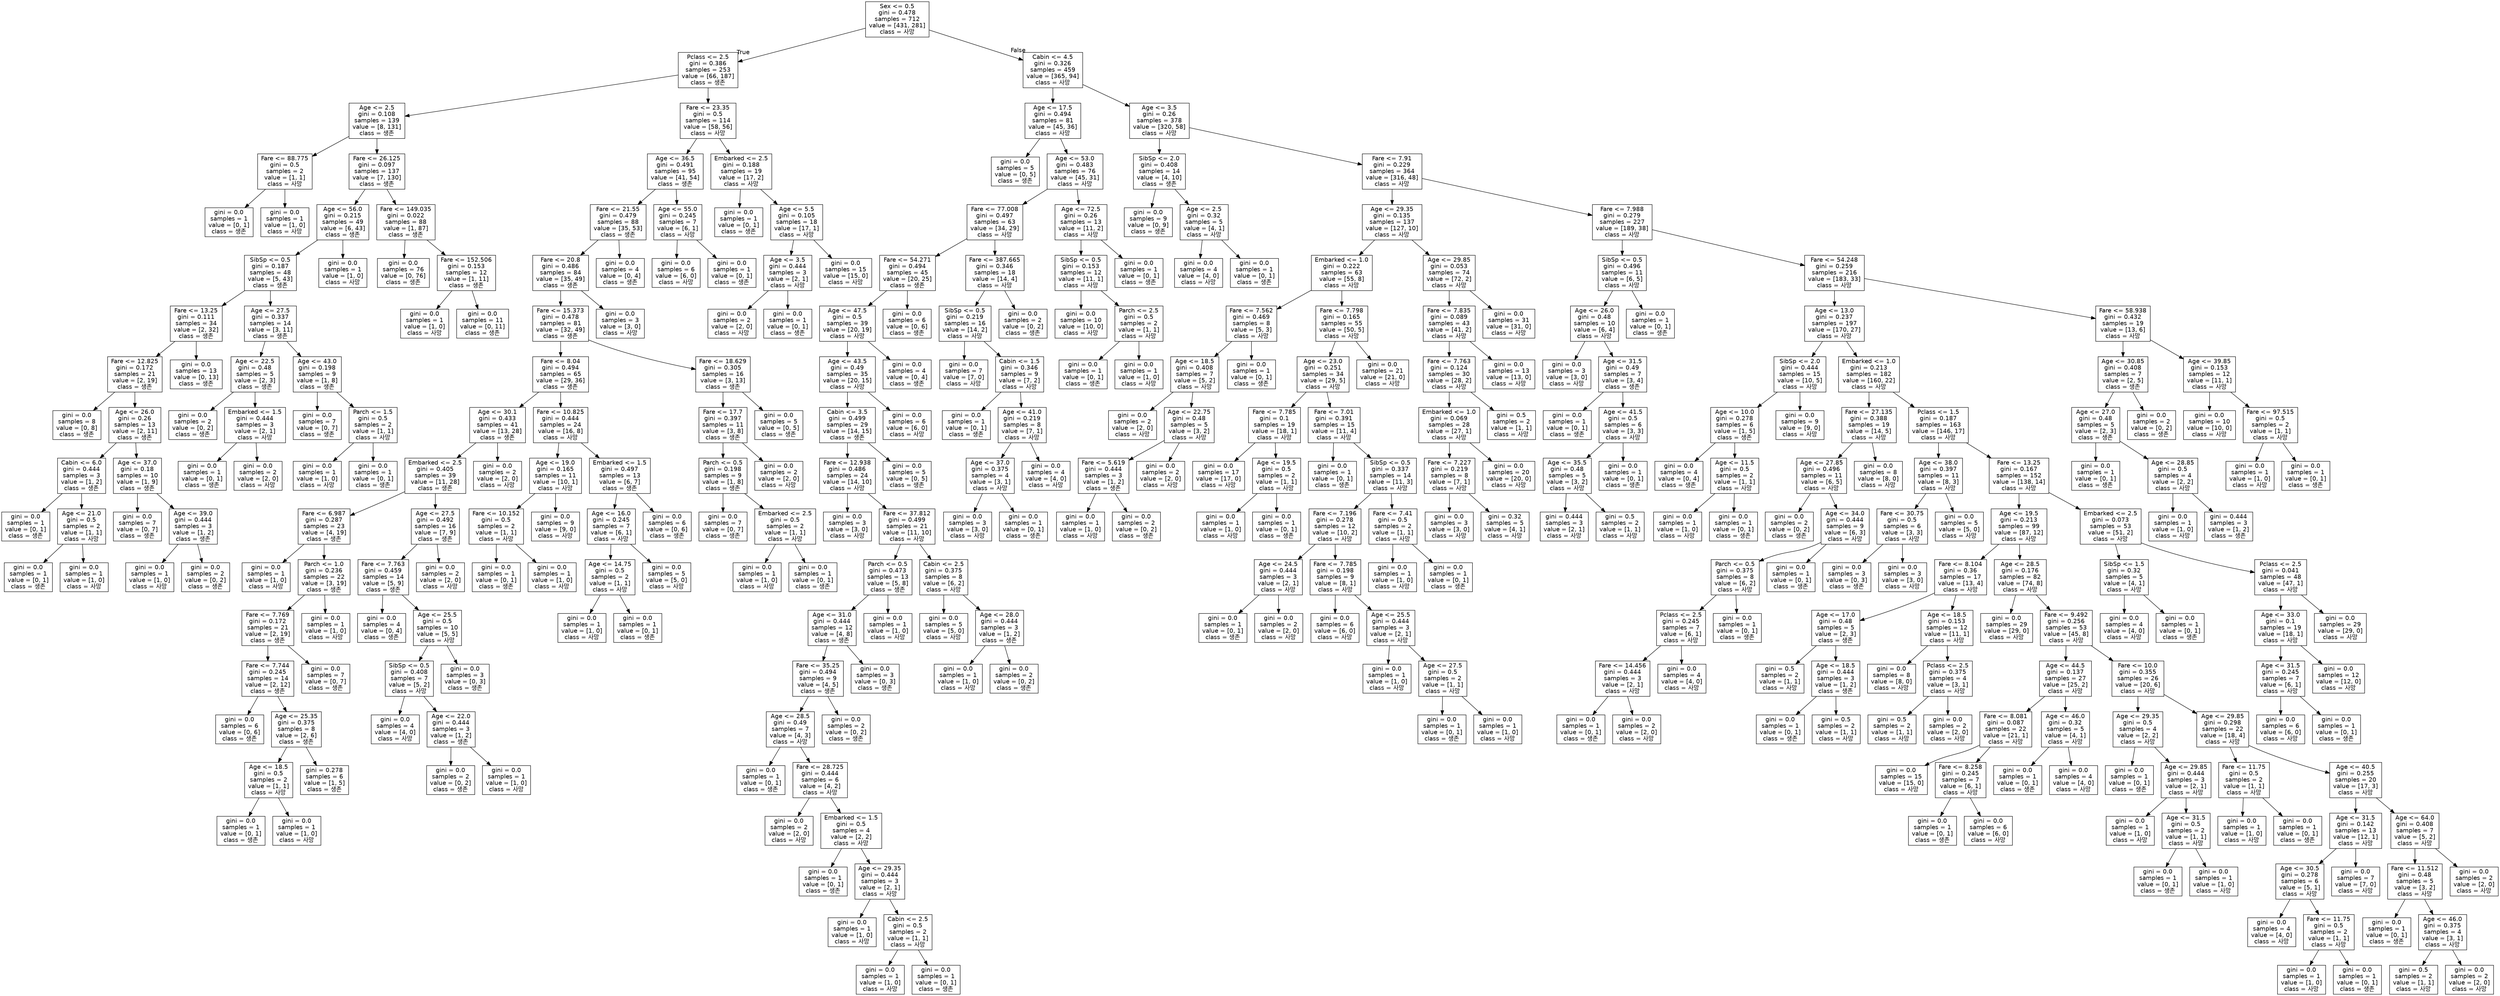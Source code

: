 digraph Tree {
node [shape=box, fontname="helvetica"] ;
edge [fontname="helvetica"] ;
0 [label="Sex <= 0.5\ngini = 0.478\nsamples = 712\nvalue = [431, 281]\nclass = 사망"] ;
1 [label="Pclass <= 2.5\ngini = 0.386\nsamples = 253\nvalue = [66, 187]\nclass = 생존"] ;
0 -> 1 [labeldistance=2.5, labelangle=45, headlabel="True"] ;
2 [label="Age <= 2.5\ngini = 0.108\nsamples = 139\nvalue = [8, 131]\nclass = 생존"] ;
1 -> 2 ;
3 [label="Fare <= 88.775\ngini = 0.5\nsamples = 2\nvalue = [1, 1]\nclass = 사망"] ;
2 -> 3 ;
4 [label="gini = 0.0\nsamples = 1\nvalue = [0, 1]\nclass = 생존"] ;
3 -> 4 ;
5 [label="gini = 0.0\nsamples = 1\nvalue = [1, 0]\nclass = 사망"] ;
3 -> 5 ;
6 [label="Fare <= 26.125\ngini = 0.097\nsamples = 137\nvalue = [7, 130]\nclass = 생존"] ;
2 -> 6 ;
7 [label="Age <= 56.0\ngini = 0.215\nsamples = 49\nvalue = [6, 43]\nclass = 생존"] ;
6 -> 7 ;
8 [label="SibSp <= 0.5\ngini = 0.187\nsamples = 48\nvalue = [5, 43]\nclass = 생존"] ;
7 -> 8 ;
9 [label="Fare <= 13.25\ngini = 0.111\nsamples = 34\nvalue = [2, 32]\nclass = 생존"] ;
8 -> 9 ;
10 [label="Fare <= 12.825\ngini = 0.172\nsamples = 21\nvalue = [2, 19]\nclass = 생존"] ;
9 -> 10 ;
11 [label="gini = 0.0\nsamples = 8\nvalue = [0, 8]\nclass = 생존"] ;
10 -> 11 ;
12 [label="Age <= 26.0\ngini = 0.26\nsamples = 13\nvalue = [2, 11]\nclass = 생존"] ;
10 -> 12 ;
13 [label="Cabin <= 6.0\ngini = 0.444\nsamples = 3\nvalue = [1, 2]\nclass = 생존"] ;
12 -> 13 ;
14 [label="gini = 0.0\nsamples = 1\nvalue = [0, 1]\nclass = 생존"] ;
13 -> 14 ;
15 [label="Age <= 21.0\ngini = 0.5\nsamples = 2\nvalue = [1, 1]\nclass = 사망"] ;
13 -> 15 ;
16 [label="gini = 0.0\nsamples = 1\nvalue = [0, 1]\nclass = 생존"] ;
15 -> 16 ;
17 [label="gini = 0.0\nsamples = 1\nvalue = [1, 0]\nclass = 사망"] ;
15 -> 17 ;
18 [label="Age <= 37.0\ngini = 0.18\nsamples = 10\nvalue = [1, 9]\nclass = 생존"] ;
12 -> 18 ;
19 [label="gini = 0.0\nsamples = 7\nvalue = [0, 7]\nclass = 생존"] ;
18 -> 19 ;
20 [label="Age <= 39.0\ngini = 0.444\nsamples = 3\nvalue = [1, 2]\nclass = 생존"] ;
18 -> 20 ;
21 [label="gini = 0.0\nsamples = 1\nvalue = [1, 0]\nclass = 사망"] ;
20 -> 21 ;
22 [label="gini = 0.0\nsamples = 2\nvalue = [0, 2]\nclass = 생존"] ;
20 -> 22 ;
23 [label="gini = 0.0\nsamples = 13\nvalue = [0, 13]\nclass = 생존"] ;
9 -> 23 ;
24 [label="Age <= 27.5\ngini = 0.337\nsamples = 14\nvalue = [3, 11]\nclass = 생존"] ;
8 -> 24 ;
25 [label="Age <= 22.5\ngini = 0.48\nsamples = 5\nvalue = [2, 3]\nclass = 생존"] ;
24 -> 25 ;
26 [label="gini = 0.0\nsamples = 2\nvalue = [0, 2]\nclass = 생존"] ;
25 -> 26 ;
27 [label="Embarked <= 1.5\ngini = 0.444\nsamples = 3\nvalue = [2, 1]\nclass = 사망"] ;
25 -> 27 ;
28 [label="gini = 0.0\nsamples = 1\nvalue = [0, 1]\nclass = 생존"] ;
27 -> 28 ;
29 [label="gini = 0.0\nsamples = 2\nvalue = [2, 0]\nclass = 사망"] ;
27 -> 29 ;
30 [label="Age <= 43.0\ngini = 0.198\nsamples = 9\nvalue = [1, 8]\nclass = 생존"] ;
24 -> 30 ;
31 [label="gini = 0.0\nsamples = 7\nvalue = [0, 7]\nclass = 생존"] ;
30 -> 31 ;
32 [label="Parch <= 1.5\ngini = 0.5\nsamples = 2\nvalue = [1, 1]\nclass = 사망"] ;
30 -> 32 ;
33 [label="gini = 0.0\nsamples = 1\nvalue = [1, 0]\nclass = 사망"] ;
32 -> 33 ;
34 [label="gini = 0.0\nsamples = 1\nvalue = [0, 1]\nclass = 생존"] ;
32 -> 34 ;
35 [label="gini = 0.0\nsamples = 1\nvalue = [1, 0]\nclass = 사망"] ;
7 -> 35 ;
36 [label="Fare <= 149.035\ngini = 0.022\nsamples = 88\nvalue = [1, 87]\nclass = 생존"] ;
6 -> 36 ;
37 [label="gini = 0.0\nsamples = 76\nvalue = [0, 76]\nclass = 생존"] ;
36 -> 37 ;
38 [label="Fare <= 152.506\ngini = 0.153\nsamples = 12\nvalue = [1, 11]\nclass = 생존"] ;
36 -> 38 ;
39 [label="gini = 0.0\nsamples = 1\nvalue = [1, 0]\nclass = 사망"] ;
38 -> 39 ;
40 [label="gini = 0.0\nsamples = 11\nvalue = [0, 11]\nclass = 생존"] ;
38 -> 40 ;
41 [label="Fare <= 23.35\ngini = 0.5\nsamples = 114\nvalue = [58, 56]\nclass = 사망"] ;
1 -> 41 ;
42 [label="Age <= 36.5\ngini = 0.491\nsamples = 95\nvalue = [41, 54]\nclass = 생존"] ;
41 -> 42 ;
43 [label="Fare <= 21.55\ngini = 0.479\nsamples = 88\nvalue = [35, 53]\nclass = 생존"] ;
42 -> 43 ;
44 [label="Fare <= 20.8\ngini = 0.486\nsamples = 84\nvalue = [35, 49]\nclass = 생존"] ;
43 -> 44 ;
45 [label="Fare <= 15.373\ngini = 0.478\nsamples = 81\nvalue = [32, 49]\nclass = 생존"] ;
44 -> 45 ;
46 [label="Fare <= 8.04\ngini = 0.494\nsamples = 65\nvalue = [29, 36]\nclass = 생존"] ;
45 -> 46 ;
47 [label="Age <= 30.1\ngini = 0.433\nsamples = 41\nvalue = [13, 28]\nclass = 생존"] ;
46 -> 47 ;
48 [label="Embarked <= 2.5\ngini = 0.405\nsamples = 39\nvalue = [11, 28]\nclass = 생존"] ;
47 -> 48 ;
49 [label="Fare <= 6.987\ngini = 0.287\nsamples = 23\nvalue = [4, 19]\nclass = 생존"] ;
48 -> 49 ;
50 [label="gini = 0.0\nsamples = 1\nvalue = [1, 0]\nclass = 사망"] ;
49 -> 50 ;
51 [label="Parch <= 1.0\ngini = 0.236\nsamples = 22\nvalue = [3, 19]\nclass = 생존"] ;
49 -> 51 ;
52 [label="Fare <= 7.769\ngini = 0.172\nsamples = 21\nvalue = [2, 19]\nclass = 생존"] ;
51 -> 52 ;
53 [label="Fare <= 7.744\ngini = 0.245\nsamples = 14\nvalue = [2, 12]\nclass = 생존"] ;
52 -> 53 ;
54 [label="gini = 0.0\nsamples = 6\nvalue = [0, 6]\nclass = 생존"] ;
53 -> 54 ;
55 [label="Age <= 25.35\ngini = 0.375\nsamples = 8\nvalue = [2, 6]\nclass = 생존"] ;
53 -> 55 ;
56 [label="Age <= 18.5\ngini = 0.5\nsamples = 2\nvalue = [1, 1]\nclass = 사망"] ;
55 -> 56 ;
57 [label="gini = 0.0\nsamples = 1\nvalue = [0, 1]\nclass = 생존"] ;
56 -> 57 ;
58 [label="gini = 0.0\nsamples = 1\nvalue = [1, 0]\nclass = 사망"] ;
56 -> 58 ;
59 [label="gini = 0.278\nsamples = 6\nvalue = [1, 5]\nclass = 생존"] ;
55 -> 59 ;
60 [label="gini = 0.0\nsamples = 7\nvalue = [0, 7]\nclass = 생존"] ;
52 -> 60 ;
61 [label="gini = 0.0\nsamples = 1\nvalue = [1, 0]\nclass = 사망"] ;
51 -> 61 ;
62 [label="Age <= 27.5\ngini = 0.492\nsamples = 16\nvalue = [7, 9]\nclass = 생존"] ;
48 -> 62 ;
63 [label="Fare <= 7.763\ngini = 0.459\nsamples = 14\nvalue = [5, 9]\nclass = 생존"] ;
62 -> 63 ;
64 [label="gini = 0.0\nsamples = 4\nvalue = [0, 4]\nclass = 생존"] ;
63 -> 64 ;
65 [label="Age <= 25.5\ngini = 0.5\nsamples = 10\nvalue = [5, 5]\nclass = 사망"] ;
63 -> 65 ;
66 [label="SibSp <= 0.5\ngini = 0.408\nsamples = 7\nvalue = [5, 2]\nclass = 사망"] ;
65 -> 66 ;
67 [label="gini = 0.0\nsamples = 4\nvalue = [4, 0]\nclass = 사망"] ;
66 -> 67 ;
68 [label="Age <= 22.0\ngini = 0.444\nsamples = 3\nvalue = [1, 2]\nclass = 생존"] ;
66 -> 68 ;
69 [label="gini = 0.0\nsamples = 2\nvalue = [0, 2]\nclass = 생존"] ;
68 -> 69 ;
70 [label="gini = 0.0\nsamples = 1\nvalue = [1, 0]\nclass = 사망"] ;
68 -> 70 ;
71 [label="gini = 0.0\nsamples = 3\nvalue = [0, 3]\nclass = 생존"] ;
65 -> 71 ;
72 [label="gini = 0.0\nsamples = 2\nvalue = [2, 0]\nclass = 사망"] ;
62 -> 72 ;
73 [label="gini = 0.0\nsamples = 2\nvalue = [2, 0]\nclass = 사망"] ;
47 -> 73 ;
74 [label="Fare <= 10.825\ngini = 0.444\nsamples = 24\nvalue = [16, 8]\nclass = 사망"] ;
46 -> 74 ;
75 [label="Age <= 19.0\ngini = 0.165\nsamples = 11\nvalue = [10, 1]\nclass = 사망"] ;
74 -> 75 ;
76 [label="Fare <= 10.152\ngini = 0.5\nsamples = 2\nvalue = [1, 1]\nclass = 사망"] ;
75 -> 76 ;
77 [label="gini = 0.0\nsamples = 1\nvalue = [0, 1]\nclass = 생존"] ;
76 -> 77 ;
78 [label="gini = 0.0\nsamples = 1\nvalue = [1, 0]\nclass = 사망"] ;
76 -> 78 ;
79 [label="gini = 0.0\nsamples = 9\nvalue = [9, 0]\nclass = 사망"] ;
75 -> 79 ;
80 [label="Embarked <= 1.5\ngini = 0.497\nsamples = 13\nvalue = [6, 7]\nclass = 생존"] ;
74 -> 80 ;
81 [label="Age <= 16.0\ngini = 0.245\nsamples = 7\nvalue = [6, 1]\nclass = 사망"] ;
80 -> 81 ;
82 [label="Age <= 14.75\ngini = 0.5\nsamples = 2\nvalue = [1, 1]\nclass = 사망"] ;
81 -> 82 ;
83 [label="gini = 0.0\nsamples = 1\nvalue = [1, 0]\nclass = 사망"] ;
82 -> 83 ;
84 [label="gini = 0.0\nsamples = 1\nvalue = [0, 1]\nclass = 생존"] ;
82 -> 84 ;
85 [label="gini = 0.0\nsamples = 5\nvalue = [5, 0]\nclass = 사망"] ;
81 -> 85 ;
86 [label="gini = 0.0\nsamples = 6\nvalue = [0, 6]\nclass = 생존"] ;
80 -> 86 ;
87 [label="Fare <= 18.629\ngini = 0.305\nsamples = 16\nvalue = [3, 13]\nclass = 생존"] ;
45 -> 87 ;
88 [label="Fare <= 17.7\ngini = 0.397\nsamples = 11\nvalue = [3, 8]\nclass = 생존"] ;
87 -> 88 ;
89 [label="Parch <= 0.5\ngini = 0.198\nsamples = 9\nvalue = [1, 8]\nclass = 생존"] ;
88 -> 89 ;
90 [label="gini = 0.0\nsamples = 7\nvalue = [0, 7]\nclass = 생존"] ;
89 -> 90 ;
91 [label="Embarked <= 2.5\ngini = 0.5\nsamples = 2\nvalue = [1, 1]\nclass = 사망"] ;
89 -> 91 ;
92 [label="gini = 0.0\nsamples = 1\nvalue = [1, 0]\nclass = 사망"] ;
91 -> 92 ;
93 [label="gini = 0.0\nsamples = 1\nvalue = [0, 1]\nclass = 생존"] ;
91 -> 93 ;
94 [label="gini = 0.0\nsamples = 2\nvalue = [2, 0]\nclass = 사망"] ;
88 -> 94 ;
95 [label="gini = 0.0\nsamples = 5\nvalue = [0, 5]\nclass = 생존"] ;
87 -> 95 ;
96 [label="gini = 0.0\nsamples = 3\nvalue = [3, 0]\nclass = 사망"] ;
44 -> 96 ;
97 [label="gini = 0.0\nsamples = 4\nvalue = [0, 4]\nclass = 생존"] ;
43 -> 97 ;
98 [label="Age <= 55.0\ngini = 0.245\nsamples = 7\nvalue = [6, 1]\nclass = 사망"] ;
42 -> 98 ;
99 [label="gini = 0.0\nsamples = 6\nvalue = [6, 0]\nclass = 사망"] ;
98 -> 99 ;
100 [label="gini = 0.0\nsamples = 1\nvalue = [0, 1]\nclass = 생존"] ;
98 -> 100 ;
101 [label="Embarked <= 2.5\ngini = 0.188\nsamples = 19\nvalue = [17, 2]\nclass = 사망"] ;
41 -> 101 ;
102 [label="gini = 0.0\nsamples = 1\nvalue = [0, 1]\nclass = 생존"] ;
101 -> 102 ;
103 [label="Age <= 5.5\ngini = 0.105\nsamples = 18\nvalue = [17, 1]\nclass = 사망"] ;
101 -> 103 ;
104 [label="Age <= 3.5\ngini = 0.444\nsamples = 3\nvalue = [2, 1]\nclass = 사망"] ;
103 -> 104 ;
105 [label="gini = 0.0\nsamples = 2\nvalue = [2, 0]\nclass = 사망"] ;
104 -> 105 ;
106 [label="gini = 0.0\nsamples = 1\nvalue = [0, 1]\nclass = 생존"] ;
104 -> 106 ;
107 [label="gini = 0.0\nsamples = 15\nvalue = [15, 0]\nclass = 사망"] ;
103 -> 107 ;
108 [label="Cabin <= 4.5\ngini = 0.326\nsamples = 459\nvalue = [365, 94]\nclass = 사망"] ;
0 -> 108 [labeldistance=2.5, labelangle=-45, headlabel="False"] ;
109 [label="Age <= 17.5\ngini = 0.494\nsamples = 81\nvalue = [45, 36]\nclass = 사망"] ;
108 -> 109 ;
110 [label="gini = 0.0\nsamples = 5\nvalue = [0, 5]\nclass = 생존"] ;
109 -> 110 ;
111 [label="Age <= 53.0\ngini = 0.483\nsamples = 76\nvalue = [45, 31]\nclass = 사망"] ;
109 -> 111 ;
112 [label="Fare <= 77.008\ngini = 0.497\nsamples = 63\nvalue = [34, 29]\nclass = 사망"] ;
111 -> 112 ;
113 [label="Fare <= 54.271\ngini = 0.494\nsamples = 45\nvalue = [20, 25]\nclass = 생존"] ;
112 -> 113 ;
114 [label="Age <= 47.5\ngini = 0.5\nsamples = 39\nvalue = [20, 19]\nclass = 사망"] ;
113 -> 114 ;
115 [label="Age <= 43.5\ngini = 0.49\nsamples = 35\nvalue = [20, 15]\nclass = 사망"] ;
114 -> 115 ;
116 [label="Cabin <= 3.5\ngini = 0.499\nsamples = 29\nvalue = [14, 15]\nclass = 생존"] ;
115 -> 116 ;
117 [label="Fare <= 12.938\ngini = 0.486\nsamples = 24\nvalue = [14, 10]\nclass = 사망"] ;
116 -> 117 ;
118 [label="gini = 0.0\nsamples = 3\nvalue = [3, 0]\nclass = 사망"] ;
117 -> 118 ;
119 [label="Fare <= 37.812\ngini = 0.499\nsamples = 21\nvalue = [11, 10]\nclass = 사망"] ;
117 -> 119 ;
120 [label="Parch <= 0.5\ngini = 0.473\nsamples = 13\nvalue = [5, 8]\nclass = 생존"] ;
119 -> 120 ;
121 [label="Age <= 31.0\ngini = 0.444\nsamples = 12\nvalue = [4, 8]\nclass = 생존"] ;
120 -> 121 ;
122 [label="Fare <= 35.25\ngini = 0.494\nsamples = 9\nvalue = [4, 5]\nclass = 생존"] ;
121 -> 122 ;
123 [label="Age <= 28.5\ngini = 0.49\nsamples = 7\nvalue = [4, 3]\nclass = 사망"] ;
122 -> 123 ;
124 [label="gini = 0.0\nsamples = 1\nvalue = [0, 1]\nclass = 생존"] ;
123 -> 124 ;
125 [label="Fare <= 28.725\ngini = 0.444\nsamples = 6\nvalue = [4, 2]\nclass = 사망"] ;
123 -> 125 ;
126 [label="gini = 0.0\nsamples = 2\nvalue = [2, 0]\nclass = 사망"] ;
125 -> 126 ;
127 [label="Embarked <= 1.5\ngini = 0.5\nsamples = 4\nvalue = [2, 2]\nclass = 사망"] ;
125 -> 127 ;
128 [label="gini = 0.0\nsamples = 1\nvalue = [0, 1]\nclass = 생존"] ;
127 -> 128 ;
129 [label="Age <= 29.35\ngini = 0.444\nsamples = 3\nvalue = [2, 1]\nclass = 사망"] ;
127 -> 129 ;
130 [label="gini = 0.0\nsamples = 1\nvalue = [1, 0]\nclass = 사망"] ;
129 -> 130 ;
131 [label="Cabin <= 2.5\ngini = 0.5\nsamples = 2\nvalue = [1, 1]\nclass = 사망"] ;
129 -> 131 ;
132 [label="gini = 0.0\nsamples = 1\nvalue = [1, 0]\nclass = 사망"] ;
131 -> 132 ;
133 [label="gini = 0.0\nsamples = 1\nvalue = [0, 1]\nclass = 생존"] ;
131 -> 133 ;
134 [label="gini = 0.0\nsamples = 2\nvalue = [0, 2]\nclass = 생존"] ;
122 -> 134 ;
135 [label="gini = 0.0\nsamples = 3\nvalue = [0, 3]\nclass = 생존"] ;
121 -> 135 ;
136 [label="gini = 0.0\nsamples = 1\nvalue = [1, 0]\nclass = 사망"] ;
120 -> 136 ;
137 [label="Cabin <= 2.5\ngini = 0.375\nsamples = 8\nvalue = [6, 2]\nclass = 사망"] ;
119 -> 137 ;
138 [label="gini = 0.0\nsamples = 5\nvalue = [5, 0]\nclass = 사망"] ;
137 -> 138 ;
139 [label="Age <= 28.0\ngini = 0.444\nsamples = 3\nvalue = [1, 2]\nclass = 생존"] ;
137 -> 139 ;
140 [label="gini = 0.0\nsamples = 1\nvalue = [1, 0]\nclass = 사망"] ;
139 -> 140 ;
141 [label="gini = 0.0\nsamples = 2\nvalue = [0, 2]\nclass = 생존"] ;
139 -> 141 ;
142 [label="gini = 0.0\nsamples = 5\nvalue = [0, 5]\nclass = 생존"] ;
116 -> 142 ;
143 [label="gini = 0.0\nsamples = 6\nvalue = [6, 0]\nclass = 사망"] ;
115 -> 143 ;
144 [label="gini = 0.0\nsamples = 4\nvalue = [0, 4]\nclass = 생존"] ;
114 -> 144 ;
145 [label="gini = 0.0\nsamples = 6\nvalue = [0, 6]\nclass = 생존"] ;
113 -> 145 ;
146 [label="Fare <= 387.665\ngini = 0.346\nsamples = 18\nvalue = [14, 4]\nclass = 사망"] ;
112 -> 146 ;
147 [label="SibSp <= 0.5\ngini = 0.219\nsamples = 16\nvalue = [14, 2]\nclass = 사망"] ;
146 -> 147 ;
148 [label="gini = 0.0\nsamples = 7\nvalue = [7, 0]\nclass = 사망"] ;
147 -> 148 ;
149 [label="Cabin <= 1.5\ngini = 0.346\nsamples = 9\nvalue = [7, 2]\nclass = 사망"] ;
147 -> 149 ;
150 [label="gini = 0.0\nsamples = 1\nvalue = [0, 1]\nclass = 생존"] ;
149 -> 150 ;
151 [label="Age <= 41.0\ngini = 0.219\nsamples = 8\nvalue = [7, 1]\nclass = 사망"] ;
149 -> 151 ;
152 [label="Age <= 37.0\ngini = 0.375\nsamples = 4\nvalue = [3, 1]\nclass = 사망"] ;
151 -> 152 ;
153 [label="gini = 0.0\nsamples = 3\nvalue = [3, 0]\nclass = 사망"] ;
152 -> 153 ;
154 [label="gini = 0.0\nsamples = 1\nvalue = [0, 1]\nclass = 생존"] ;
152 -> 154 ;
155 [label="gini = 0.0\nsamples = 4\nvalue = [4, 0]\nclass = 사망"] ;
151 -> 155 ;
156 [label="gini = 0.0\nsamples = 2\nvalue = [0, 2]\nclass = 생존"] ;
146 -> 156 ;
157 [label="Age <= 72.5\ngini = 0.26\nsamples = 13\nvalue = [11, 2]\nclass = 사망"] ;
111 -> 157 ;
158 [label="SibSp <= 0.5\ngini = 0.153\nsamples = 12\nvalue = [11, 1]\nclass = 사망"] ;
157 -> 158 ;
159 [label="gini = 0.0\nsamples = 10\nvalue = [10, 0]\nclass = 사망"] ;
158 -> 159 ;
160 [label="Parch <= 2.5\ngini = 0.5\nsamples = 2\nvalue = [1, 1]\nclass = 사망"] ;
158 -> 160 ;
161 [label="gini = 0.0\nsamples = 1\nvalue = [0, 1]\nclass = 생존"] ;
160 -> 161 ;
162 [label="gini = 0.0\nsamples = 1\nvalue = [1, 0]\nclass = 사망"] ;
160 -> 162 ;
163 [label="gini = 0.0\nsamples = 1\nvalue = [0, 1]\nclass = 생존"] ;
157 -> 163 ;
164 [label="Age <= 3.5\ngini = 0.26\nsamples = 378\nvalue = [320, 58]\nclass = 사망"] ;
108 -> 164 ;
165 [label="SibSp <= 2.0\ngini = 0.408\nsamples = 14\nvalue = [4, 10]\nclass = 생존"] ;
164 -> 165 ;
166 [label="gini = 0.0\nsamples = 9\nvalue = [0, 9]\nclass = 생존"] ;
165 -> 166 ;
167 [label="Age <= 2.5\ngini = 0.32\nsamples = 5\nvalue = [4, 1]\nclass = 사망"] ;
165 -> 167 ;
168 [label="gini = 0.0\nsamples = 4\nvalue = [4, 0]\nclass = 사망"] ;
167 -> 168 ;
169 [label="gini = 0.0\nsamples = 1\nvalue = [0, 1]\nclass = 생존"] ;
167 -> 169 ;
170 [label="Fare <= 7.91\ngini = 0.229\nsamples = 364\nvalue = [316, 48]\nclass = 사망"] ;
164 -> 170 ;
171 [label="Age <= 29.35\ngini = 0.135\nsamples = 137\nvalue = [127, 10]\nclass = 사망"] ;
170 -> 171 ;
172 [label="Embarked <= 1.0\ngini = 0.222\nsamples = 63\nvalue = [55, 8]\nclass = 사망"] ;
171 -> 172 ;
173 [label="Fare <= 7.562\ngini = 0.469\nsamples = 8\nvalue = [5, 3]\nclass = 사망"] ;
172 -> 173 ;
174 [label="Age <= 18.5\ngini = 0.408\nsamples = 7\nvalue = [5, 2]\nclass = 사망"] ;
173 -> 174 ;
175 [label="gini = 0.0\nsamples = 2\nvalue = [2, 0]\nclass = 사망"] ;
174 -> 175 ;
176 [label="Age <= 22.75\ngini = 0.48\nsamples = 5\nvalue = [3, 2]\nclass = 사망"] ;
174 -> 176 ;
177 [label="Fare <= 5.619\ngini = 0.444\nsamples = 3\nvalue = [1, 2]\nclass = 생존"] ;
176 -> 177 ;
178 [label="gini = 0.0\nsamples = 1\nvalue = [1, 0]\nclass = 사망"] ;
177 -> 178 ;
179 [label="gini = 0.0\nsamples = 2\nvalue = [0, 2]\nclass = 생존"] ;
177 -> 179 ;
180 [label="gini = 0.0\nsamples = 2\nvalue = [2, 0]\nclass = 사망"] ;
176 -> 180 ;
181 [label="gini = 0.0\nsamples = 1\nvalue = [0, 1]\nclass = 생존"] ;
173 -> 181 ;
182 [label="Fare <= 7.798\ngini = 0.165\nsamples = 55\nvalue = [50, 5]\nclass = 사망"] ;
172 -> 182 ;
183 [label="Age <= 23.0\ngini = 0.251\nsamples = 34\nvalue = [29, 5]\nclass = 사망"] ;
182 -> 183 ;
184 [label="Fare <= 7.785\ngini = 0.1\nsamples = 19\nvalue = [18, 1]\nclass = 사망"] ;
183 -> 184 ;
185 [label="gini = 0.0\nsamples = 17\nvalue = [17, 0]\nclass = 사망"] ;
184 -> 185 ;
186 [label="Age <= 19.5\ngini = 0.5\nsamples = 2\nvalue = [1, 1]\nclass = 사망"] ;
184 -> 186 ;
187 [label="gini = 0.0\nsamples = 1\nvalue = [1, 0]\nclass = 사망"] ;
186 -> 187 ;
188 [label="gini = 0.0\nsamples = 1\nvalue = [0, 1]\nclass = 생존"] ;
186 -> 188 ;
189 [label="Fare <= 7.01\ngini = 0.391\nsamples = 15\nvalue = [11, 4]\nclass = 사망"] ;
183 -> 189 ;
190 [label="gini = 0.0\nsamples = 1\nvalue = [0, 1]\nclass = 생존"] ;
189 -> 190 ;
191 [label="SibSp <= 0.5\ngini = 0.337\nsamples = 14\nvalue = [11, 3]\nclass = 사망"] ;
189 -> 191 ;
192 [label="Fare <= 7.196\ngini = 0.278\nsamples = 12\nvalue = [10, 2]\nclass = 사망"] ;
191 -> 192 ;
193 [label="Age <= 24.5\ngini = 0.444\nsamples = 3\nvalue = [2, 1]\nclass = 사망"] ;
192 -> 193 ;
194 [label="gini = 0.0\nsamples = 1\nvalue = [0, 1]\nclass = 생존"] ;
193 -> 194 ;
195 [label="gini = 0.0\nsamples = 2\nvalue = [2, 0]\nclass = 사망"] ;
193 -> 195 ;
196 [label="Fare <= 7.785\ngini = 0.198\nsamples = 9\nvalue = [8, 1]\nclass = 사망"] ;
192 -> 196 ;
197 [label="gini = 0.0\nsamples = 6\nvalue = [6, 0]\nclass = 사망"] ;
196 -> 197 ;
198 [label="Age <= 25.5\ngini = 0.444\nsamples = 3\nvalue = [2, 1]\nclass = 사망"] ;
196 -> 198 ;
199 [label="gini = 0.0\nsamples = 1\nvalue = [1, 0]\nclass = 사망"] ;
198 -> 199 ;
200 [label="Age <= 27.5\ngini = 0.5\nsamples = 2\nvalue = [1, 1]\nclass = 사망"] ;
198 -> 200 ;
201 [label="gini = 0.0\nsamples = 1\nvalue = [0, 1]\nclass = 생존"] ;
200 -> 201 ;
202 [label="gini = 0.0\nsamples = 1\nvalue = [1, 0]\nclass = 사망"] ;
200 -> 202 ;
203 [label="Fare <= 7.41\ngini = 0.5\nsamples = 2\nvalue = [1, 1]\nclass = 사망"] ;
191 -> 203 ;
204 [label="gini = 0.0\nsamples = 1\nvalue = [1, 0]\nclass = 사망"] ;
203 -> 204 ;
205 [label="gini = 0.0\nsamples = 1\nvalue = [0, 1]\nclass = 생존"] ;
203 -> 205 ;
206 [label="gini = 0.0\nsamples = 21\nvalue = [21, 0]\nclass = 사망"] ;
182 -> 206 ;
207 [label="Age <= 29.85\ngini = 0.053\nsamples = 74\nvalue = [72, 2]\nclass = 사망"] ;
171 -> 207 ;
208 [label="Fare <= 7.835\ngini = 0.089\nsamples = 43\nvalue = [41, 2]\nclass = 사망"] ;
207 -> 208 ;
209 [label="Fare <= 7.763\ngini = 0.124\nsamples = 30\nvalue = [28, 2]\nclass = 사망"] ;
208 -> 209 ;
210 [label="Embarked <= 1.0\ngini = 0.069\nsamples = 28\nvalue = [27, 1]\nclass = 사망"] ;
209 -> 210 ;
211 [label="Fare <= 7.227\ngini = 0.219\nsamples = 8\nvalue = [7, 1]\nclass = 사망"] ;
210 -> 211 ;
212 [label="gini = 0.0\nsamples = 3\nvalue = [3, 0]\nclass = 사망"] ;
211 -> 212 ;
213 [label="gini = 0.32\nsamples = 5\nvalue = [4, 1]\nclass = 사망"] ;
211 -> 213 ;
214 [label="gini = 0.0\nsamples = 20\nvalue = [20, 0]\nclass = 사망"] ;
210 -> 214 ;
215 [label="gini = 0.5\nsamples = 2\nvalue = [1, 1]\nclass = 사망"] ;
209 -> 215 ;
216 [label="gini = 0.0\nsamples = 13\nvalue = [13, 0]\nclass = 사망"] ;
208 -> 216 ;
217 [label="gini = 0.0\nsamples = 31\nvalue = [31, 0]\nclass = 사망"] ;
207 -> 217 ;
218 [label="Fare <= 7.988\ngini = 0.279\nsamples = 227\nvalue = [189, 38]\nclass = 사망"] ;
170 -> 218 ;
219 [label="SibSp <= 0.5\ngini = 0.496\nsamples = 11\nvalue = [6, 5]\nclass = 사망"] ;
218 -> 219 ;
220 [label="Age <= 26.0\ngini = 0.48\nsamples = 10\nvalue = [6, 4]\nclass = 사망"] ;
219 -> 220 ;
221 [label="gini = 0.0\nsamples = 3\nvalue = [3, 0]\nclass = 사망"] ;
220 -> 221 ;
222 [label="Age <= 31.5\ngini = 0.49\nsamples = 7\nvalue = [3, 4]\nclass = 생존"] ;
220 -> 222 ;
223 [label="gini = 0.0\nsamples = 1\nvalue = [0, 1]\nclass = 생존"] ;
222 -> 223 ;
224 [label="Age <= 41.5\ngini = 0.5\nsamples = 6\nvalue = [3, 3]\nclass = 사망"] ;
222 -> 224 ;
225 [label="Age <= 35.5\ngini = 0.48\nsamples = 5\nvalue = [3, 2]\nclass = 사망"] ;
224 -> 225 ;
226 [label="gini = 0.444\nsamples = 3\nvalue = [2, 1]\nclass = 사망"] ;
225 -> 226 ;
227 [label="gini = 0.5\nsamples = 2\nvalue = [1, 1]\nclass = 사망"] ;
225 -> 227 ;
228 [label="gini = 0.0\nsamples = 1\nvalue = [0, 1]\nclass = 생존"] ;
224 -> 228 ;
229 [label="gini = 0.0\nsamples = 1\nvalue = [0, 1]\nclass = 생존"] ;
219 -> 229 ;
230 [label="Fare <= 54.248\ngini = 0.259\nsamples = 216\nvalue = [183, 33]\nclass = 사망"] ;
218 -> 230 ;
231 [label="Age <= 13.0\ngini = 0.237\nsamples = 197\nvalue = [170, 27]\nclass = 사망"] ;
230 -> 231 ;
232 [label="SibSp <= 2.0\ngini = 0.444\nsamples = 15\nvalue = [10, 5]\nclass = 사망"] ;
231 -> 232 ;
233 [label="Age <= 10.0\ngini = 0.278\nsamples = 6\nvalue = [1, 5]\nclass = 생존"] ;
232 -> 233 ;
234 [label="gini = 0.0\nsamples = 4\nvalue = [0, 4]\nclass = 생존"] ;
233 -> 234 ;
235 [label="Age <= 11.5\ngini = 0.5\nsamples = 2\nvalue = [1, 1]\nclass = 사망"] ;
233 -> 235 ;
236 [label="gini = 0.0\nsamples = 1\nvalue = [1, 0]\nclass = 사망"] ;
235 -> 236 ;
237 [label="gini = 0.0\nsamples = 1\nvalue = [0, 1]\nclass = 생존"] ;
235 -> 237 ;
238 [label="gini = 0.0\nsamples = 9\nvalue = [9, 0]\nclass = 사망"] ;
232 -> 238 ;
239 [label="Embarked <= 1.0\ngini = 0.213\nsamples = 182\nvalue = [160, 22]\nclass = 사망"] ;
231 -> 239 ;
240 [label="Fare <= 27.135\ngini = 0.388\nsamples = 19\nvalue = [14, 5]\nclass = 사망"] ;
239 -> 240 ;
241 [label="Age <= 27.85\ngini = 0.496\nsamples = 11\nvalue = [6, 5]\nclass = 사망"] ;
240 -> 241 ;
242 [label="gini = 0.0\nsamples = 2\nvalue = [0, 2]\nclass = 생존"] ;
241 -> 242 ;
243 [label="Age <= 34.0\ngini = 0.444\nsamples = 9\nvalue = [6, 3]\nclass = 사망"] ;
241 -> 243 ;
244 [label="Parch <= 0.5\ngini = 0.375\nsamples = 8\nvalue = [6, 2]\nclass = 사망"] ;
243 -> 244 ;
245 [label="Pclass <= 2.5\ngini = 0.245\nsamples = 7\nvalue = [6, 1]\nclass = 사망"] ;
244 -> 245 ;
246 [label="Fare <= 14.456\ngini = 0.444\nsamples = 3\nvalue = [2, 1]\nclass = 사망"] ;
245 -> 246 ;
247 [label="gini = 0.0\nsamples = 1\nvalue = [0, 1]\nclass = 생존"] ;
246 -> 247 ;
248 [label="gini = 0.0\nsamples = 2\nvalue = [2, 0]\nclass = 사망"] ;
246 -> 248 ;
249 [label="gini = 0.0\nsamples = 4\nvalue = [4, 0]\nclass = 사망"] ;
245 -> 249 ;
250 [label="gini = 0.0\nsamples = 1\nvalue = [0, 1]\nclass = 생존"] ;
244 -> 250 ;
251 [label="gini = 0.0\nsamples = 1\nvalue = [0, 1]\nclass = 생존"] ;
243 -> 251 ;
252 [label="gini = 0.0\nsamples = 8\nvalue = [8, 0]\nclass = 사망"] ;
240 -> 252 ;
253 [label="Pclass <= 1.5\ngini = 0.187\nsamples = 163\nvalue = [146, 17]\nclass = 사망"] ;
239 -> 253 ;
254 [label="Age <= 38.0\ngini = 0.397\nsamples = 11\nvalue = [8, 3]\nclass = 사망"] ;
253 -> 254 ;
255 [label="Fare <= 30.75\ngini = 0.5\nsamples = 6\nvalue = [3, 3]\nclass = 사망"] ;
254 -> 255 ;
256 [label="gini = 0.0\nsamples = 3\nvalue = [0, 3]\nclass = 생존"] ;
255 -> 256 ;
257 [label="gini = 0.0\nsamples = 3\nvalue = [3, 0]\nclass = 사망"] ;
255 -> 257 ;
258 [label="gini = 0.0\nsamples = 5\nvalue = [5, 0]\nclass = 사망"] ;
254 -> 258 ;
259 [label="Fare <= 13.25\ngini = 0.167\nsamples = 152\nvalue = [138, 14]\nclass = 사망"] ;
253 -> 259 ;
260 [label="Age <= 19.5\ngini = 0.213\nsamples = 99\nvalue = [87, 12]\nclass = 사망"] ;
259 -> 260 ;
261 [label="Fare <= 8.104\ngini = 0.36\nsamples = 17\nvalue = [13, 4]\nclass = 사망"] ;
260 -> 261 ;
262 [label="Age <= 17.0\ngini = 0.48\nsamples = 5\nvalue = [2, 3]\nclass = 생존"] ;
261 -> 262 ;
263 [label="gini = 0.5\nsamples = 2\nvalue = [1, 1]\nclass = 사망"] ;
262 -> 263 ;
264 [label="Age <= 18.5\ngini = 0.444\nsamples = 3\nvalue = [1, 2]\nclass = 생존"] ;
262 -> 264 ;
265 [label="gini = 0.0\nsamples = 1\nvalue = [0, 1]\nclass = 생존"] ;
264 -> 265 ;
266 [label="gini = 0.5\nsamples = 2\nvalue = [1, 1]\nclass = 사망"] ;
264 -> 266 ;
267 [label="Age <= 18.5\ngini = 0.153\nsamples = 12\nvalue = [11, 1]\nclass = 사망"] ;
261 -> 267 ;
268 [label="gini = 0.0\nsamples = 8\nvalue = [8, 0]\nclass = 사망"] ;
267 -> 268 ;
269 [label="Pclass <= 2.5\ngini = 0.375\nsamples = 4\nvalue = [3, 1]\nclass = 사망"] ;
267 -> 269 ;
270 [label="gini = 0.5\nsamples = 2\nvalue = [1, 1]\nclass = 사망"] ;
269 -> 270 ;
271 [label="gini = 0.0\nsamples = 2\nvalue = [2, 0]\nclass = 사망"] ;
269 -> 271 ;
272 [label="Age <= 28.5\ngini = 0.176\nsamples = 82\nvalue = [74, 8]\nclass = 사망"] ;
260 -> 272 ;
273 [label="gini = 0.0\nsamples = 29\nvalue = [29, 0]\nclass = 사망"] ;
272 -> 273 ;
274 [label="Fare <= 9.492\ngini = 0.256\nsamples = 53\nvalue = [45, 8]\nclass = 사망"] ;
272 -> 274 ;
275 [label="Age <= 44.5\ngini = 0.137\nsamples = 27\nvalue = [25, 2]\nclass = 사망"] ;
274 -> 275 ;
276 [label="Fare <= 8.081\ngini = 0.087\nsamples = 22\nvalue = [21, 1]\nclass = 사망"] ;
275 -> 276 ;
277 [label="gini = 0.0\nsamples = 15\nvalue = [15, 0]\nclass = 사망"] ;
276 -> 277 ;
278 [label="Fare <= 8.258\ngini = 0.245\nsamples = 7\nvalue = [6, 1]\nclass = 사망"] ;
276 -> 278 ;
279 [label="gini = 0.0\nsamples = 1\nvalue = [0, 1]\nclass = 생존"] ;
278 -> 279 ;
280 [label="gini = 0.0\nsamples = 6\nvalue = [6, 0]\nclass = 사망"] ;
278 -> 280 ;
281 [label="Age <= 46.0\ngini = 0.32\nsamples = 5\nvalue = [4, 1]\nclass = 사망"] ;
275 -> 281 ;
282 [label="gini = 0.0\nsamples = 1\nvalue = [0, 1]\nclass = 생존"] ;
281 -> 282 ;
283 [label="gini = 0.0\nsamples = 4\nvalue = [4, 0]\nclass = 사망"] ;
281 -> 283 ;
284 [label="Fare <= 10.0\ngini = 0.355\nsamples = 26\nvalue = [20, 6]\nclass = 사망"] ;
274 -> 284 ;
285 [label="Age <= 29.35\ngini = 0.5\nsamples = 4\nvalue = [2, 2]\nclass = 사망"] ;
284 -> 285 ;
286 [label="gini = 0.0\nsamples = 1\nvalue = [0, 1]\nclass = 생존"] ;
285 -> 286 ;
287 [label="Age <= 29.85\ngini = 0.444\nsamples = 3\nvalue = [2, 1]\nclass = 사망"] ;
285 -> 287 ;
288 [label="gini = 0.0\nsamples = 1\nvalue = [1, 0]\nclass = 사망"] ;
287 -> 288 ;
289 [label="Age <= 31.5\ngini = 0.5\nsamples = 2\nvalue = [1, 1]\nclass = 사망"] ;
287 -> 289 ;
290 [label="gini = 0.0\nsamples = 1\nvalue = [0, 1]\nclass = 생존"] ;
289 -> 290 ;
291 [label="gini = 0.0\nsamples = 1\nvalue = [1, 0]\nclass = 사망"] ;
289 -> 291 ;
292 [label="Age <= 29.85\ngini = 0.298\nsamples = 22\nvalue = [18, 4]\nclass = 사망"] ;
284 -> 292 ;
293 [label="Fare <= 11.75\ngini = 0.5\nsamples = 2\nvalue = [1, 1]\nclass = 사망"] ;
292 -> 293 ;
294 [label="gini = 0.0\nsamples = 1\nvalue = [1, 0]\nclass = 사망"] ;
293 -> 294 ;
295 [label="gini = 0.0\nsamples = 1\nvalue = [0, 1]\nclass = 생존"] ;
293 -> 295 ;
296 [label="Age <= 40.5\ngini = 0.255\nsamples = 20\nvalue = [17, 3]\nclass = 사망"] ;
292 -> 296 ;
297 [label="Age <= 31.5\ngini = 0.142\nsamples = 13\nvalue = [12, 1]\nclass = 사망"] ;
296 -> 297 ;
298 [label="Age <= 30.5\ngini = 0.278\nsamples = 6\nvalue = [5, 1]\nclass = 사망"] ;
297 -> 298 ;
299 [label="gini = 0.0\nsamples = 4\nvalue = [4, 0]\nclass = 사망"] ;
298 -> 299 ;
300 [label="Fare <= 11.75\ngini = 0.5\nsamples = 2\nvalue = [1, 1]\nclass = 사망"] ;
298 -> 300 ;
301 [label="gini = 0.0\nsamples = 1\nvalue = [1, 0]\nclass = 사망"] ;
300 -> 301 ;
302 [label="gini = 0.0\nsamples = 1\nvalue = [0, 1]\nclass = 생존"] ;
300 -> 302 ;
303 [label="gini = 0.0\nsamples = 7\nvalue = [7, 0]\nclass = 사망"] ;
297 -> 303 ;
304 [label="Age <= 64.0\ngini = 0.408\nsamples = 7\nvalue = [5, 2]\nclass = 사망"] ;
296 -> 304 ;
305 [label="Fare <= 11.512\ngini = 0.48\nsamples = 5\nvalue = [3, 2]\nclass = 사망"] ;
304 -> 305 ;
306 [label="gini = 0.0\nsamples = 1\nvalue = [0, 1]\nclass = 생존"] ;
305 -> 306 ;
307 [label="Age <= 46.0\ngini = 0.375\nsamples = 4\nvalue = [3, 1]\nclass = 사망"] ;
305 -> 307 ;
308 [label="gini = 0.5\nsamples = 2\nvalue = [1, 1]\nclass = 사망"] ;
307 -> 308 ;
309 [label="gini = 0.0\nsamples = 2\nvalue = [2, 0]\nclass = 사망"] ;
307 -> 309 ;
310 [label="gini = 0.0\nsamples = 2\nvalue = [2, 0]\nclass = 사망"] ;
304 -> 310 ;
311 [label="Embarked <= 2.5\ngini = 0.073\nsamples = 53\nvalue = [51, 2]\nclass = 사망"] ;
259 -> 311 ;
312 [label="SibSp <= 1.5\ngini = 0.32\nsamples = 5\nvalue = [4, 1]\nclass = 사망"] ;
311 -> 312 ;
313 [label="gini = 0.0\nsamples = 4\nvalue = [4, 0]\nclass = 사망"] ;
312 -> 313 ;
314 [label="gini = 0.0\nsamples = 1\nvalue = [0, 1]\nclass = 생존"] ;
312 -> 314 ;
315 [label="Pclass <= 2.5\ngini = 0.041\nsamples = 48\nvalue = [47, 1]\nclass = 사망"] ;
311 -> 315 ;
316 [label="Age <= 33.0\ngini = 0.1\nsamples = 19\nvalue = [18, 1]\nclass = 사망"] ;
315 -> 316 ;
317 [label="Age <= 31.5\ngini = 0.245\nsamples = 7\nvalue = [6, 1]\nclass = 사망"] ;
316 -> 317 ;
318 [label="gini = 0.0\nsamples = 6\nvalue = [6, 0]\nclass = 사망"] ;
317 -> 318 ;
319 [label="gini = 0.0\nsamples = 1\nvalue = [0, 1]\nclass = 생존"] ;
317 -> 319 ;
320 [label="gini = 0.0\nsamples = 12\nvalue = [12, 0]\nclass = 사망"] ;
316 -> 320 ;
321 [label="gini = 0.0\nsamples = 29\nvalue = [29, 0]\nclass = 사망"] ;
315 -> 321 ;
322 [label="Fare <= 58.938\ngini = 0.432\nsamples = 19\nvalue = [13, 6]\nclass = 사망"] ;
230 -> 322 ;
323 [label="Age <= 30.85\ngini = 0.408\nsamples = 7\nvalue = [2, 5]\nclass = 생존"] ;
322 -> 323 ;
324 [label="Age <= 27.0\ngini = 0.48\nsamples = 5\nvalue = [2, 3]\nclass = 생존"] ;
323 -> 324 ;
325 [label="gini = 0.0\nsamples = 1\nvalue = [0, 1]\nclass = 생존"] ;
324 -> 325 ;
326 [label="Age <= 28.85\ngini = 0.5\nsamples = 4\nvalue = [2, 2]\nclass = 사망"] ;
324 -> 326 ;
327 [label="gini = 0.0\nsamples = 1\nvalue = [1, 0]\nclass = 사망"] ;
326 -> 327 ;
328 [label="gini = 0.444\nsamples = 3\nvalue = [1, 2]\nclass = 생존"] ;
326 -> 328 ;
329 [label="gini = 0.0\nsamples = 2\nvalue = [0, 2]\nclass = 생존"] ;
323 -> 329 ;
330 [label="Age <= 39.85\ngini = 0.153\nsamples = 12\nvalue = [11, 1]\nclass = 사망"] ;
322 -> 330 ;
331 [label="gini = 0.0\nsamples = 10\nvalue = [10, 0]\nclass = 사망"] ;
330 -> 331 ;
332 [label="Fare <= 97.515\ngini = 0.5\nsamples = 2\nvalue = [1, 1]\nclass = 사망"] ;
330 -> 332 ;
333 [label="gini = 0.0\nsamples = 1\nvalue = [1, 0]\nclass = 사망"] ;
332 -> 333 ;
334 [label="gini = 0.0\nsamples = 1\nvalue = [0, 1]\nclass = 생존"] ;
332 -> 334 ;
}